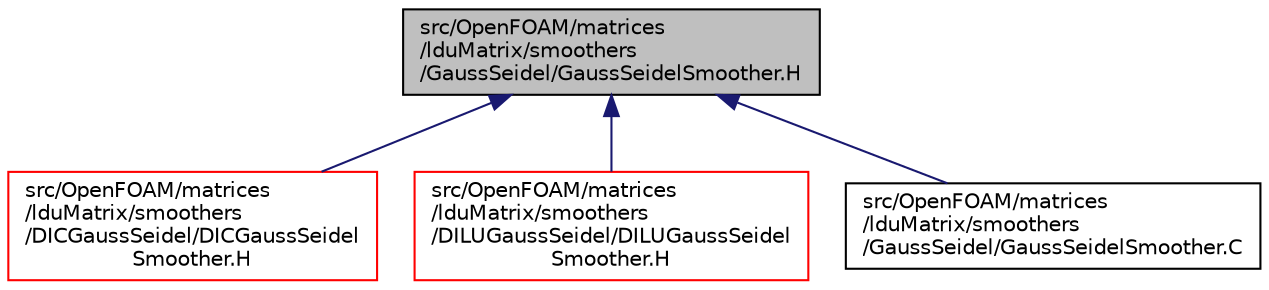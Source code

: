 digraph "src/OpenFOAM/matrices/lduMatrix/smoothers/GaussSeidel/GaussSeidelSmoother.H"
{
  bgcolor="transparent";
  edge [fontname="Helvetica",fontsize="10",labelfontname="Helvetica",labelfontsize="10"];
  node [fontname="Helvetica",fontsize="10",shape=record];
  Node1 [label="src/OpenFOAM/matrices\l/lduMatrix/smoothers\l/GaussSeidel/GaussSeidelSmoother.H",height=0.2,width=0.4,color="black", fillcolor="grey75", style="filled", fontcolor="black"];
  Node1 -> Node2 [dir="back",color="midnightblue",fontsize="10",style="solid",fontname="Helvetica"];
  Node2 [label="src/OpenFOAM/matrices\l/lduMatrix/smoothers\l/DICGaussSeidel/DICGaussSeidel\lSmoother.H",height=0.2,width=0.4,color="red",URL="$a08641.html"];
  Node1 -> Node3 [dir="back",color="midnightblue",fontsize="10",style="solid",fontname="Helvetica"];
  Node3 [label="src/OpenFOAM/matrices\l/lduMatrix/smoothers\l/DILUGaussSeidel/DILUGaussSeidel\lSmoother.H",height=0.2,width=0.4,color="red",URL="$a08645.html"];
  Node1 -> Node4 [dir="back",color="midnightblue",fontsize="10",style="solid",fontname="Helvetica"];
  Node4 [label="src/OpenFOAM/matrices\l/lduMatrix/smoothers\l/GaussSeidel/GaussSeidelSmoother.C",height=0.2,width=0.4,color="black",URL="$a08648.html"];
}
